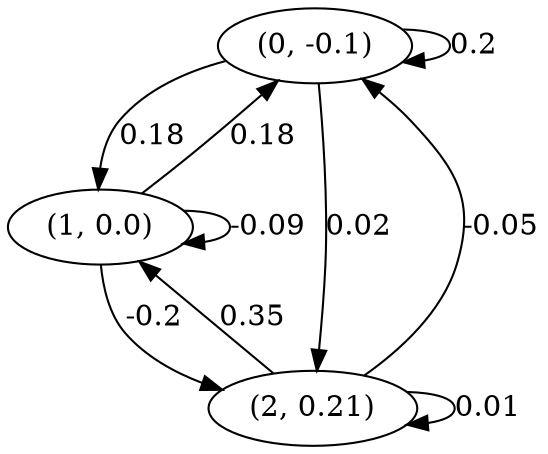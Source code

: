 digraph {
    0 [ label = "(0, -0.1)" ]
    1 [ label = "(1, 0.0)" ]
    2 [ label = "(2, 0.21)" ]
    0 -> 0 [ label = "0.2" ]
    1 -> 1 [ label = "-0.09" ]
    2 -> 2 [ label = "0.01" ]
    1 -> 0 [ label = "0.18" ]
    2 -> 0 [ label = "-0.05" ]
    0 -> 1 [ label = "0.18" ]
    2 -> 1 [ label = "0.35" ]
    0 -> 2 [ label = "0.02" ]
    1 -> 2 [ label = "-0.2" ]
}

